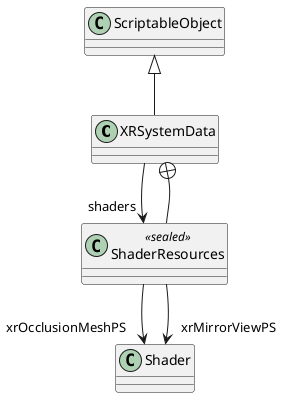 @startuml
class XRSystemData {
}
class ShaderResources <<sealed>> {
}
ScriptableObject <|-- XRSystemData
XRSystemData --> "shaders" ShaderResources
XRSystemData +-- ShaderResources
ShaderResources --> "xrOcclusionMeshPS" Shader
ShaderResources --> "xrMirrorViewPS" Shader
@enduml
